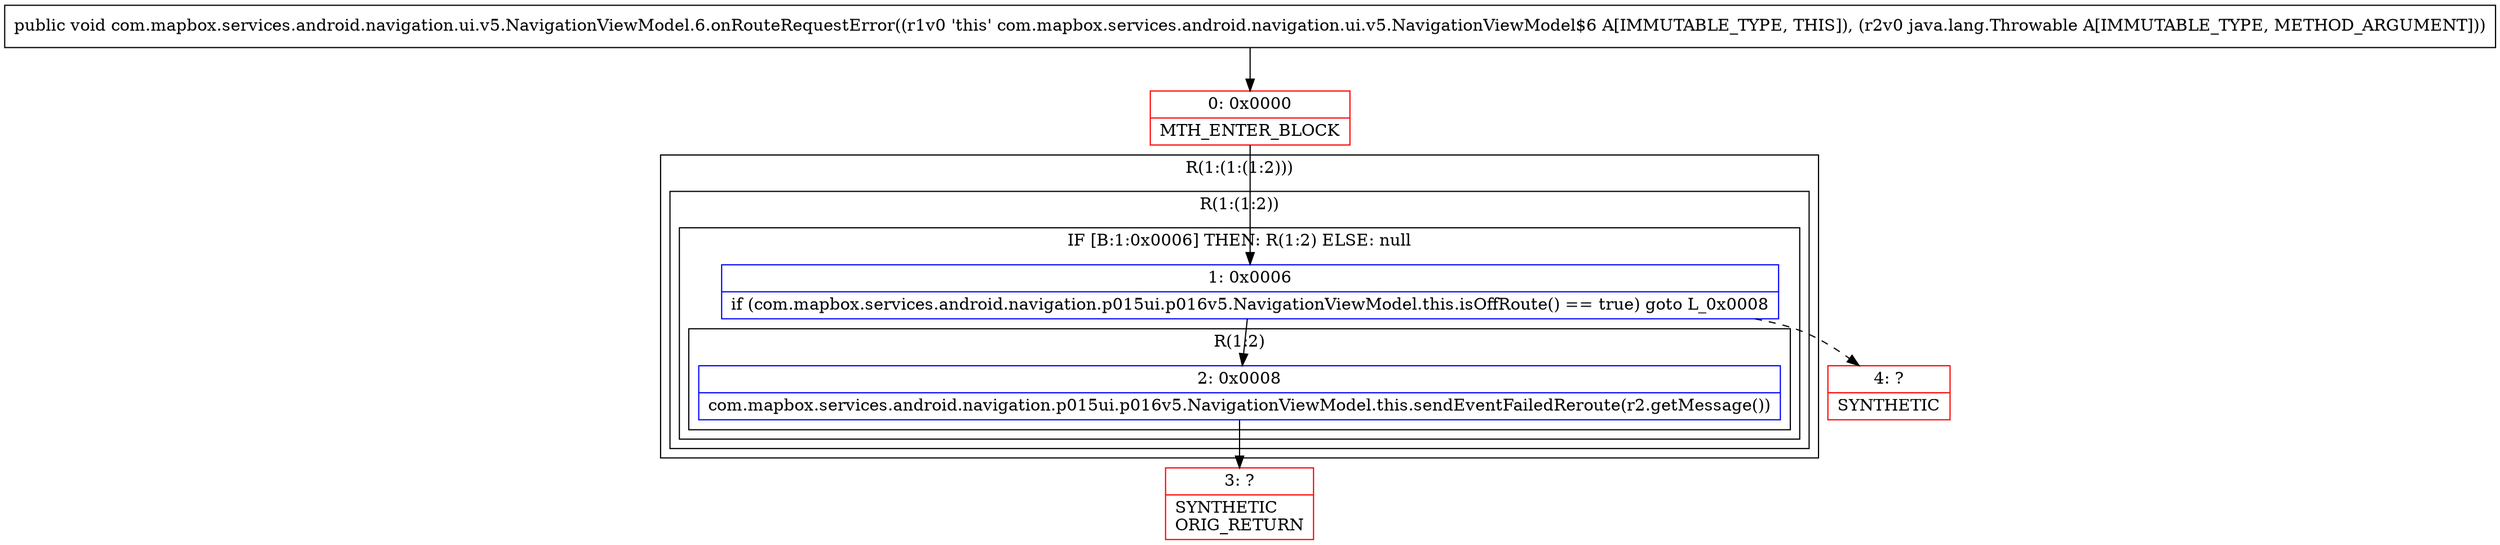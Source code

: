 digraph "CFG forcom.mapbox.services.android.navigation.ui.v5.NavigationViewModel.6.onRouteRequestError(Ljava\/lang\/Throwable;)V" {
subgraph cluster_Region_1347678801 {
label = "R(1:(1:(1:2)))";
node [shape=record,color=blue];
subgraph cluster_Region_618615315 {
label = "R(1:(1:2))";
node [shape=record,color=blue];
subgraph cluster_IfRegion_40195072 {
label = "IF [B:1:0x0006] THEN: R(1:2) ELSE: null";
node [shape=record,color=blue];
Node_1 [shape=record,label="{1\:\ 0x0006|if (com.mapbox.services.android.navigation.p015ui.p016v5.NavigationViewModel.this.isOffRoute() == true) goto L_0x0008\l}"];
subgraph cluster_Region_125245010 {
label = "R(1:2)";
node [shape=record,color=blue];
Node_2 [shape=record,label="{2\:\ 0x0008|com.mapbox.services.android.navigation.p015ui.p016v5.NavigationViewModel.this.sendEventFailedReroute(r2.getMessage())\l}"];
}
}
}
}
Node_0 [shape=record,color=red,label="{0\:\ 0x0000|MTH_ENTER_BLOCK\l}"];
Node_3 [shape=record,color=red,label="{3\:\ ?|SYNTHETIC\lORIG_RETURN\l}"];
Node_4 [shape=record,color=red,label="{4\:\ ?|SYNTHETIC\l}"];
MethodNode[shape=record,label="{public void com.mapbox.services.android.navigation.ui.v5.NavigationViewModel.6.onRouteRequestError((r1v0 'this' com.mapbox.services.android.navigation.ui.v5.NavigationViewModel$6 A[IMMUTABLE_TYPE, THIS]), (r2v0 java.lang.Throwable A[IMMUTABLE_TYPE, METHOD_ARGUMENT])) }"];
MethodNode -> Node_0;
Node_1 -> Node_2;
Node_1 -> Node_4[style=dashed];
Node_2 -> Node_3;
Node_0 -> Node_1;
}

